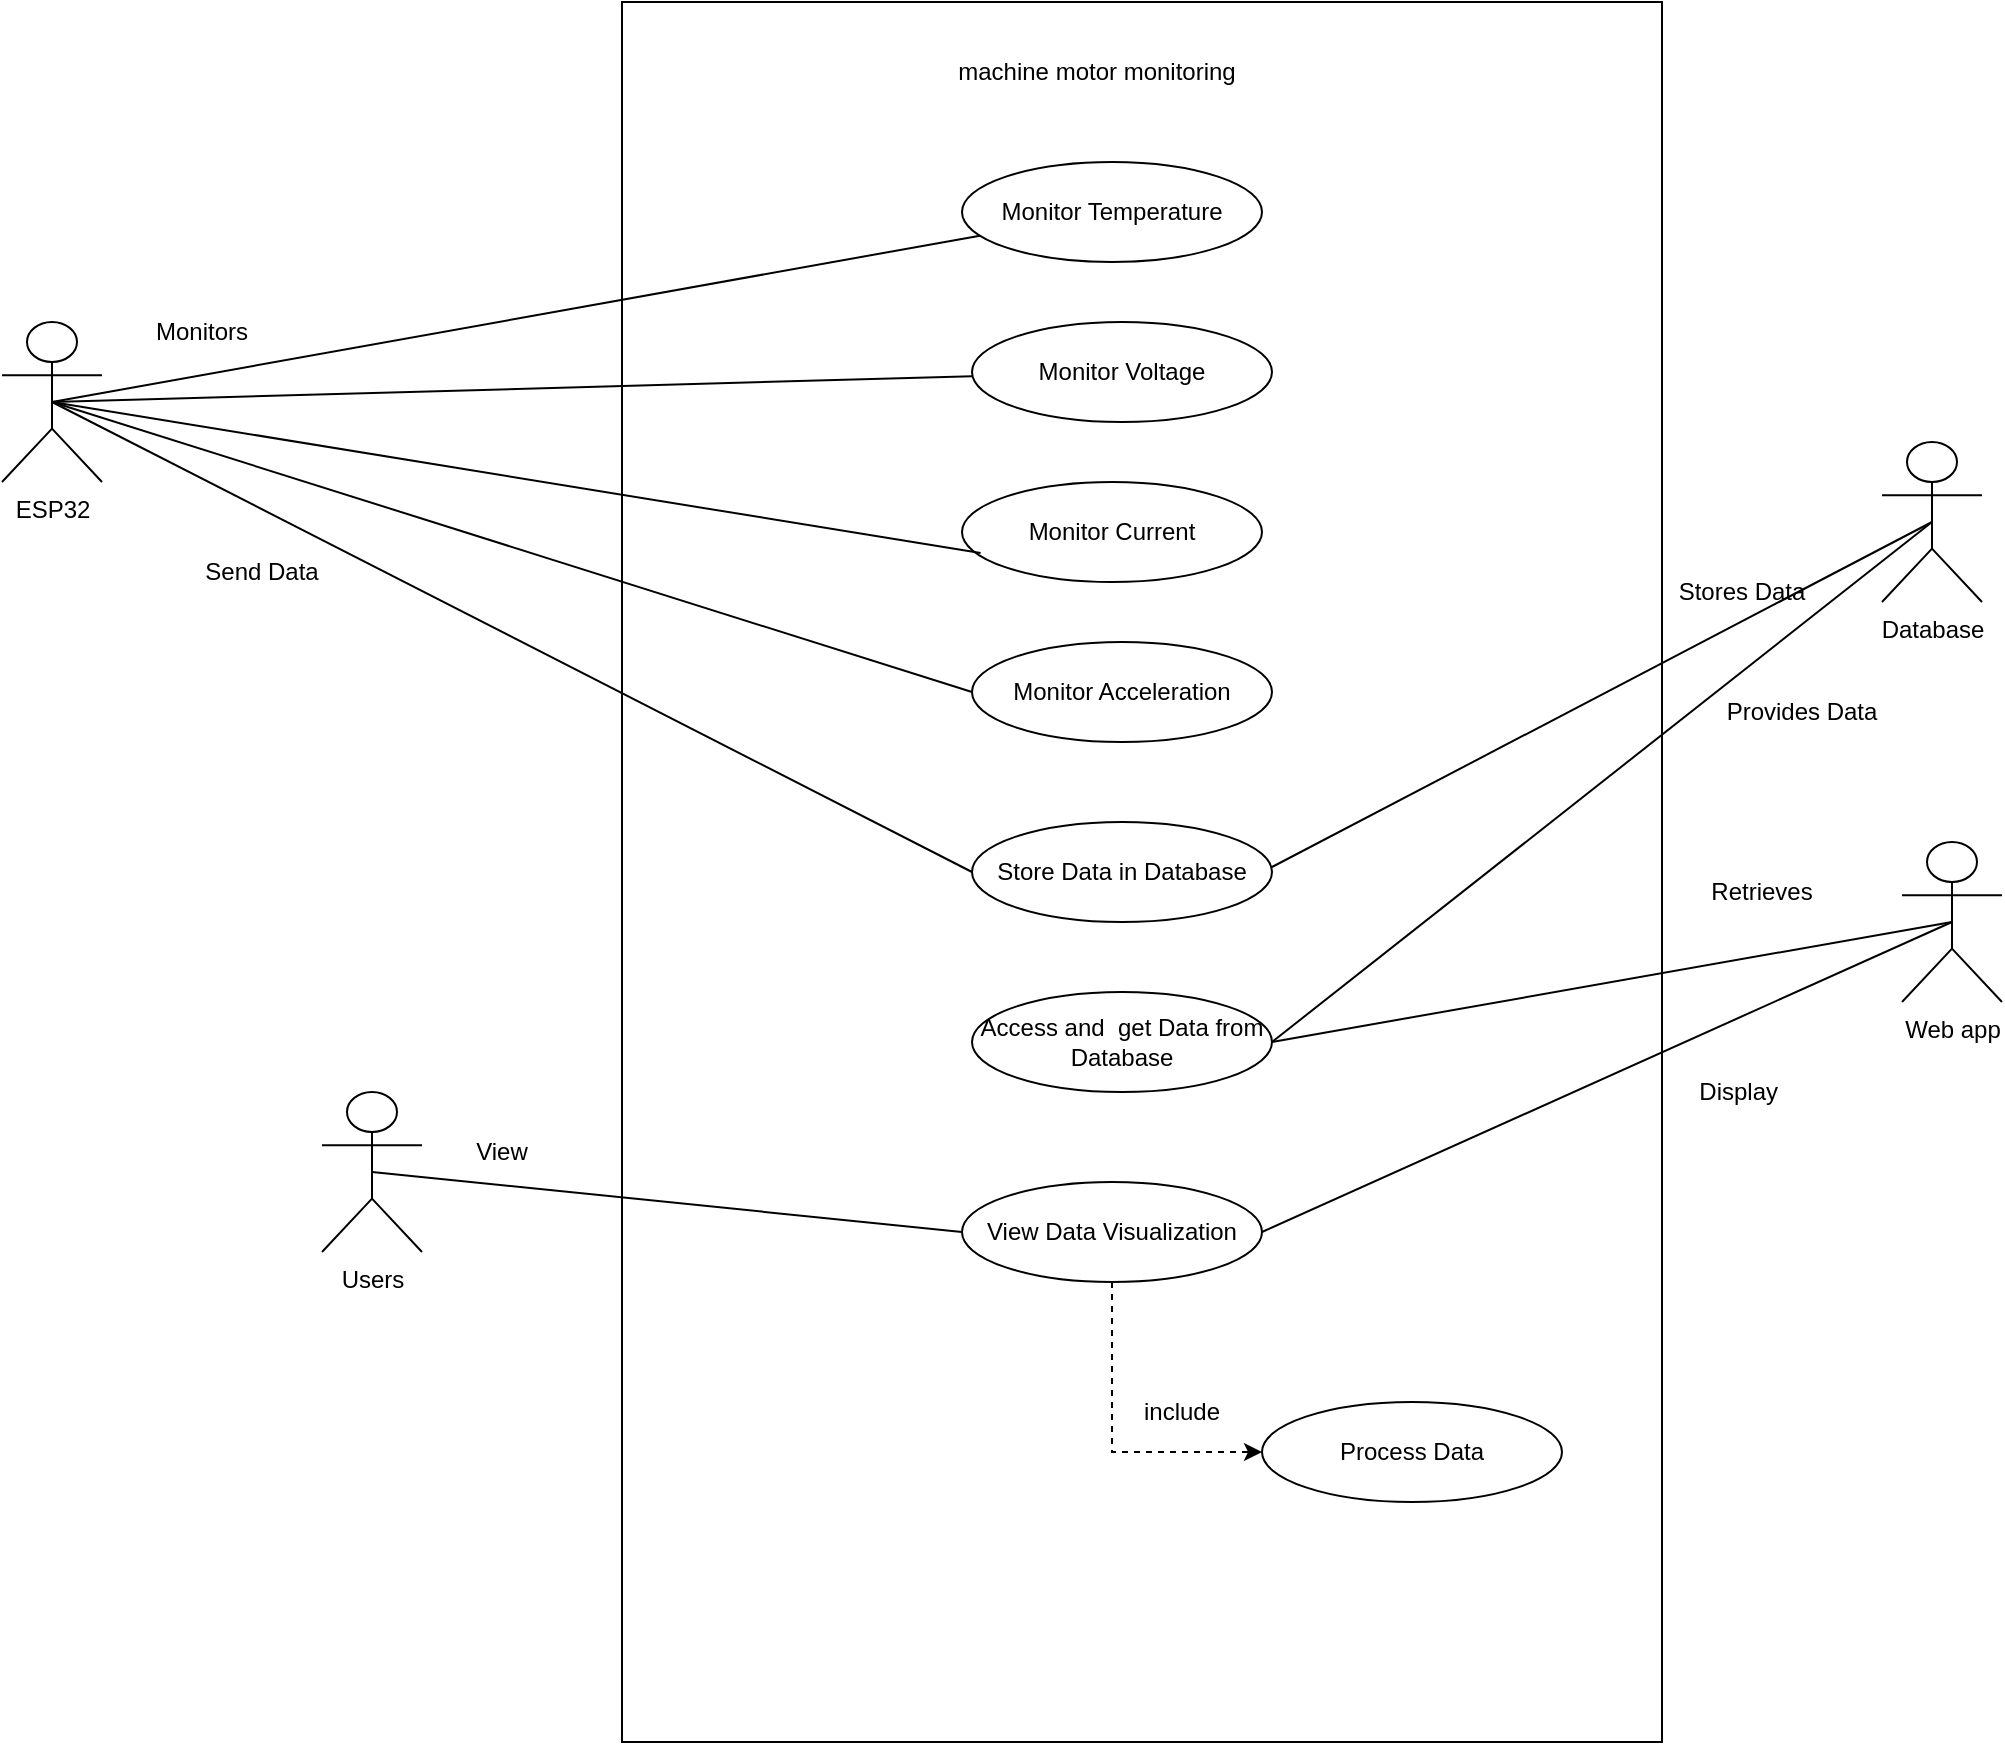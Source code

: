 <mxfile version="21.7.5" type="github">
  <diagram name="Page-1" id="uaAQwHM33eKhIU9pJILs">
    <mxGraphModel dx="2072" dy="649" grid="1" gridSize="10" guides="1" tooltips="1" connect="1" arrows="1" fold="1" page="1" pageScale="1" pageWidth="850" pageHeight="1100" math="0" shadow="0">
      <root>
        <mxCell id="0" />
        <mxCell id="1" parent="0" />
        <mxCell id="3TAN3Yj39EKP7RnwMrrD-4" value="ESP32" style="shape=umlActor;verticalLabelPosition=bottom;verticalAlign=top;html=1;outlineConnect=0;" parent="1" vertex="1">
          <mxGeometry x="-10" y="190" width="50" height="80" as="geometry" />
        </mxCell>
        <mxCell id="3TAN3Yj39EKP7RnwMrrD-7" value="Users" style="shape=umlActor;verticalLabelPosition=bottom;verticalAlign=top;html=1;outlineConnect=0;" parent="1" vertex="1">
          <mxGeometry x="150" y="575" width="50" height="80" as="geometry" />
        </mxCell>
        <mxCell id="3TAN3Yj39EKP7RnwMrrD-12" value="" style="rounded=0;whiteSpace=wrap;html=1;" parent="1" vertex="1">
          <mxGeometry x="300" y="30" width="520" height="870" as="geometry" />
        </mxCell>
        <mxCell id="3TAN3Yj39EKP7RnwMrrD-13" value="machine motor monitoring" style="text;html=1;strokeColor=none;fillColor=none;align=center;verticalAlign=middle;whiteSpace=wrap;rounded=0;" parent="1" vertex="1">
          <mxGeometry x="430" y="50" width="215" height="30" as="geometry" />
        </mxCell>
        <mxCell id="_926WgUfIdn6CHfJCB9m-9" style="edgeStyle=orthogonalEdgeStyle;rounded=0;orthogonalLoop=1;jettySize=auto;html=1;entryX=0;entryY=0.5;entryDx=0;entryDy=0;dashed=1;" edge="1" parent="1" source="3TAN3Yj39EKP7RnwMrrD-14" target="_926WgUfIdn6CHfJCB9m-7">
          <mxGeometry relative="1" as="geometry" />
        </mxCell>
        <mxCell id="3TAN3Yj39EKP7RnwMrrD-14" value="View Data Visualization" style="ellipse;whiteSpace=wrap;html=1;" parent="1" vertex="1">
          <mxGeometry x="470" y="620" width="150" height="50" as="geometry" />
        </mxCell>
        <mxCell id="3TAN3Yj39EKP7RnwMrrD-21" value="Database" style="shape=umlActor;verticalLabelPosition=bottom;verticalAlign=top;html=1;outlineConnect=0;" parent="1" vertex="1">
          <mxGeometry x="930" y="250" width="50" height="80" as="geometry" />
        </mxCell>
        <mxCell id="3TAN3Yj39EKP7RnwMrrD-24" value="Monitor Temperature" style="ellipse;whiteSpace=wrap;html=1;" parent="1" vertex="1">
          <mxGeometry x="470" y="110" width="150" height="50" as="geometry" />
        </mxCell>
        <mxCell id="3TAN3Yj39EKP7RnwMrrD-25" value="Monitor Voltage" style="ellipse;whiteSpace=wrap;html=1;" parent="1" vertex="1">
          <mxGeometry x="475" y="190" width="150" height="50" as="geometry" />
        </mxCell>
        <mxCell id="3TAN3Yj39EKP7RnwMrrD-26" value="Monitor Current" style="ellipse;whiteSpace=wrap;html=1;" parent="1" vertex="1">
          <mxGeometry x="470" y="270" width="150" height="50" as="geometry" />
        </mxCell>
        <mxCell id="3TAN3Yj39EKP7RnwMrrD-27" value="Monitor Acceleration" style="ellipse;whiteSpace=wrap;html=1;" parent="1" vertex="1">
          <mxGeometry x="475" y="350" width="150" height="50" as="geometry" />
        </mxCell>
        <mxCell id="3TAN3Yj39EKP7RnwMrrD-29" value="Store Data in Database" style="ellipse;whiteSpace=wrap;html=1;" parent="1" vertex="1">
          <mxGeometry x="475" y="440" width="150" height="50" as="geometry" />
        </mxCell>
        <mxCell id="3TAN3Yj39EKP7RnwMrrD-31" value="Access and&amp;nbsp; get Data from Database" style="ellipse;whiteSpace=wrap;html=1;" parent="1" vertex="1">
          <mxGeometry x="475" y="525" width="150" height="50" as="geometry" />
        </mxCell>
        <mxCell id="3TAN3Yj39EKP7RnwMrrD-32" value="Web app" style="shape=umlActor;verticalLabelPosition=bottom;verticalAlign=top;html=1;outlineConnect=0;" parent="1" vertex="1">
          <mxGeometry x="940" y="450" width="50" height="80" as="geometry" />
        </mxCell>
        <mxCell id="3TAN3Yj39EKP7RnwMrrD-33" value="" style="endArrow=none;html=1;rounded=0;exitX=0.5;exitY=0.5;exitDx=0;exitDy=0;exitPerimeter=0;" parent="1" source="3TAN3Yj39EKP7RnwMrrD-4" target="3TAN3Yj39EKP7RnwMrrD-24" edge="1">
          <mxGeometry width="50" height="50" relative="1" as="geometry">
            <mxPoint x="320" y="350" as="sourcePoint" />
            <mxPoint x="370" y="300" as="targetPoint" />
          </mxGeometry>
        </mxCell>
        <mxCell id="3TAN3Yj39EKP7RnwMrrD-34" value="" style="endArrow=none;html=1;rounded=0;exitX=0.5;exitY=0.5;exitDx=0;exitDy=0;exitPerimeter=0;" parent="1" source="3TAN3Yj39EKP7RnwMrrD-4" target="3TAN3Yj39EKP7RnwMrrD-25" edge="1">
          <mxGeometry width="50" height="50" relative="1" as="geometry">
            <mxPoint x="320" y="350" as="sourcePoint" />
            <mxPoint x="370" y="300" as="targetPoint" />
          </mxGeometry>
        </mxCell>
        <mxCell id="3TAN3Yj39EKP7RnwMrrD-35" value="" style="endArrow=none;html=1;rounded=0;entryX=0.062;entryY=0.711;entryDx=0;entryDy=0;entryPerimeter=0;exitX=0.5;exitY=0.5;exitDx=0;exitDy=0;exitPerimeter=0;" parent="1" source="3TAN3Yj39EKP7RnwMrrD-4" target="3TAN3Yj39EKP7RnwMrrD-26" edge="1">
          <mxGeometry width="50" height="50" relative="1" as="geometry">
            <mxPoint x="320" y="350" as="sourcePoint" />
            <mxPoint x="370" y="300" as="targetPoint" />
          </mxGeometry>
        </mxCell>
        <mxCell id="3TAN3Yj39EKP7RnwMrrD-37" value="" style="endArrow=none;html=1;rounded=0;entryX=0;entryY=0.5;entryDx=0;entryDy=0;exitX=0.5;exitY=0.5;exitDx=0;exitDy=0;exitPerimeter=0;" parent="1" source="3TAN3Yj39EKP7RnwMrrD-4" target="3TAN3Yj39EKP7RnwMrrD-27" edge="1">
          <mxGeometry width="50" height="50" relative="1" as="geometry">
            <mxPoint x="320" y="350" as="sourcePoint" />
            <mxPoint x="370" y="300" as="targetPoint" />
          </mxGeometry>
        </mxCell>
        <mxCell id="3TAN3Yj39EKP7RnwMrrD-38" value="" style="endArrow=none;html=1;rounded=0;entryX=0;entryY=0.5;entryDx=0;entryDy=0;exitX=0.5;exitY=0.5;exitDx=0;exitDy=0;exitPerimeter=0;" parent="1" source="3TAN3Yj39EKP7RnwMrrD-4" target="3TAN3Yj39EKP7RnwMrrD-29" edge="1">
          <mxGeometry width="50" height="50" relative="1" as="geometry">
            <mxPoint x="320" y="350" as="sourcePoint" />
            <mxPoint x="370" y="300" as="targetPoint" />
          </mxGeometry>
        </mxCell>
        <mxCell id="3TAN3Yj39EKP7RnwMrrD-39" value="" style="endArrow=none;html=1;rounded=0;exitX=0.5;exitY=0.5;exitDx=0;exitDy=0;exitPerimeter=0;entryX=0;entryY=0.5;entryDx=0;entryDy=0;" parent="1" source="3TAN3Yj39EKP7RnwMrrD-21" edge="1">
          <mxGeometry width="50" height="50" relative="1" as="geometry">
            <mxPoint x="1105" y="287.5" as="sourcePoint" />
            <mxPoint x="625" y="462.5" as="targetPoint" />
          </mxGeometry>
        </mxCell>
        <mxCell id="3TAN3Yj39EKP7RnwMrrD-40" value="" style="endArrow=none;html=1;rounded=0;entryX=0;entryY=0.5;entryDx=0;entryDy=0;exitX=0.5;exitY=0.5;exitDx=0;exitDy=0;exitPerimeter=0;" parent="1" source="3TAN3Yj39EKP7RnwMrrD-21" edge="1">
          <mxGeometry width="50" height="50" relative="1" as="geometry">
            <mxPoint x="1100" y="290" as="sourcePoint" />
            <mxPoint x="625" y="550" as="targetPoint" />
          </mxGeometry>
        </mxCell>
        <mxCell id="3TAN3Yj39EKP7RnwMrrD-41" value="" style="endArrow=none;html=1;rounded=0;exitX=0.5;exitY=0.5;exitDx=0;exitDy=0;exitPerimeter=0;entryX=1;entryY=0.5;entryDx=0;entryDy=0;" parent="1" source="3TAN3Yj39EKP7RnwMrrD-32" target="3TAN3Yj39EKP7RnwMrrD-31" edge="1">
          <mxGeometry width="50" height="50" relative="1" as="geometry">
            <mxPoint x="320" y="350" as="sourcePoint" />
            <mxPoint x="370" y="300" as="targetPoint" />
          </mxGeometry>
        </mxCell>
        <mxCell id="3TAN3Yj39EKP7RnwMrrD-42" value="" style="endArrow=none;html=1;rounded=0;exitX=0.5;exitY=0.5;exitDx=0;exitDy=0;exitPerimeter=0;entryX=0;entryY=0.5;entryDx=0;entryDy=0;" parent="1" source="3TAN3Yj39EKP7RnwMrrD-7" target="3TAN3Yj39EKP7RnwMrrD-14" edge="1">
          <mxGeometry width="50" height="50" relative="1" as="geometry">
            <mxPoint x="320" y="490" as="sourcePoint" />
            <mxPoint x="370" y="440" as="targetPoint" />
          </mxGeometry>
        </mxCell>
        <mxCell id="_926WgUfIdn6CHfJCB9m-5" value="" style="endArrow=none;html=1;rounded=0;entryX=0.5;entryY=0.5;entryDx=0;entryDy=0;entryPerimeter=0;exitX=1;exitY=0.5;exitDx=0;exitDy=0;" edge="1" parent="1" source="3TAN3Yj39EKP7RnwMrrD-14" target="3TAN3Yj39EKP7RnwMrrD-32">
          <mxGeometry width="50" height="50" relative="1" as="geometry">
            <mxPoint x="580" y="550" as="sourcePoint" />
            <mxPoint x="630" y="500" as="targetPoint" />
          </mxGeometry>
        </mxCell>
        <mxCell id="_926WgUfIdn6CHfJCB9m-7" value="Process Data" style="ellipse;whiteSpace=wrap;html=1;" vertex="1" parent="1">
          <mxGeometry x="620" y="730" width="150" height="50" as="geometry" />
        </mxCell>
        <mxCell id="_926WgUfIdn6CHfJCB9m-10" value="include" style="text;html=1;strokeColor=none;fillColor=none;align=center;verticalAlign=middle;whiteSpace=wrap;rounded=0;" vertex="1" parent="1">
          <mxGeometry x="550" y="720" width="60" height="30" as="geometry" />
        </mxCell>
        <mxCell id="_926WgUfIdn6CHfJCB9m-12" value="Monitors" style="text;html=1;strokeColor=none;fillColor=none;align=center;verticalAlign=middle;whiteSpace=wrap;rounded=0;" vertex="1" parent="1">
          <mxGeometry x="60" y="180" width="60" height="30" as="geometry" />
        </mxCell>
        <mxCell id="_926WgUfIdn6CHfJCB9m-14" value="Send Data" style="text;html=1;strokeColor=none;fillColor=none;align=center;verticalAlign=middle;whiteSpace=wrap;rounded=0;" vertex="1" parent="1">
          <mxGeometry x="90" y="300" width="60" height="30" as="geometry" />
        </mxCell>
        <mxCell id="_926WgUfIdn6CHfJCB9m-16" value="View" style="text;html=1;strokeColor=none;fillColor=none;align=center;verticalAlign=middle;whiteSpace=wrap;rounded=0;" vertex="1" parent="1">
          <mxGeometry x="210" y="590" width="60" height="30" as="geometry" />
        </mxCell>
        <mxCell id="_926WgUfIdn6CHfJCB9m-18" value="Stores Data" style="text;html=1;strokeColor=none;fillColor=none;align=center;verticalAlign=middle;whiteSpace=wrap;rounded=0;" vertex="1" parent="1">
          <mxGeometry x="825" y="310" width="70" height="30" as="geometry" />
        </mxCell>
        <mxCell id="_926WgUfIdn6CHfJCB9m-20" value="Display&amp;nbsp;" style="text;html=1;strokeColor=none;fillColor=none;align=center;verticalAlign=middle;whiteSpace=wrap;rounded=0;" vertex="1" parent="1">
          <mxGeometry x="830" y="560" width="60" height="30" as="geometry" />
        </mxCell>
        <mxCell id="_926WgUfIdn6CHfJCB9m-21" value="Retrieves" style="text;html=1;strokeColor=none;fillColor=none;align=center;verticalAlign=middle;whiteSpace=wrap;rounded=0;" vertex="1" parent="1">
          <mxGeometry x="840" y="460" width="60" height="30" as="geometry" />
        </mxCell>
        <mxCell id="_926WgUfIdn6CHfJCB9m-22" value="Provides Data" style="text;html=1;strokeColor=none;fillColor=none;align=center;verticalAlign=middle;whiteSpace=wrap;rounded=0;" vertex="1" parent="1">
          <mxGeometry x="850" y="370" width="80" height="30" as="geometry" />
        </mxCell>
      </root>
    </mxGraphModel>
  </diagram>
</mxfile>
